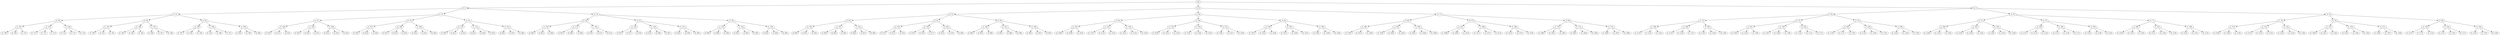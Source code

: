 digraph tree {
	graph [bb="0,0,24526,396"];
	node [label="\N"];
	root	[height=0.5,
		pos="11777,378",
		width=0.75];
	"(4, 3)"	[height=0.5,
		pos="4563,306",
		width=0.84854];
	root -> "(4, 3)"	[pos="e,4593.7,307.3 11750,376.74 11290,372.28 5162.2,312.81 4603.7,307.39"];
	"(4, 4)"	[height=0.5,
		pos="11777,306",
		width=0.84854];
	root -> "(4, 4)"	[pos="e,11777,324.1 11777,359.7 11777,351.98 11777,342.71 11777,334.11"];
	"(4, 5)"	[height=0.5,
		pos="19388,306",
		width=0.84854];
	root -> "(4, 5)"	[pos="e,19358,307.28 11804,376.75 12277,372.4 18771,312.67 19347,307.38"];
	"(3, 12)"	[height=0.5,
		pos="1719,234",
		width=0.95686];
	"(4, 3)" -> "(3, 12)"	[pos="e,1753.6,235.85 4532.5,304.25 4250.6,297.31 2101.9,244.43 1763.7,236.1"];
	"(3, 13)"	[height=0.5,
		pos="4335,234",
		width=0.95686];
	"(4, 3)" -> "(3, 13)"	[pos="e,4363.9,243.88 4536.4,296.83 4496.2,284.5 4419.9,261.07 4373.6,246.86"];
	"(3, 14)"	[height=0.5,
		pos="5859,234",
		width=0.95686];
	"(4, 3)" -> "(3, 14)"	[pos="e,5825,236.84 4593.4,303.36 4765.1,294.09 5611.5,248.37 5814.9,237.38"];
	"(2, 48)"	[height=0.5,
		pos="567,162",
		width=0.95686];
	"(3, 12)" -> "(2, 48)"	[pos="e,601.1,165.07 1684.8,230.92 1518.9,220.84 797.49,177.01 611.09,165.68"];
	"(2, 49)"	[height=0.5,
		pos="1431,162",
		width=0.95686];
	"(3, 12)" -> "(2, 49)"	[pos="e,1461.7,170.45 1688.4,225.58 1636.3,212.9 1530,187.07 1471.6,172.88"];
	"(2, 50)"	[height=0.5,
		pos="2007,162",
		width=0.95686];
	"(3, 12)" -> "(2, 50)"	[pos="e,1976.3,170.45 1749.5,225.58 1801.7,212.9 1908,187.07 1966.4,172.88"];
	"(1, 192)"	[height=0.5,
		pos="183,90",
		width=1.0832];
	"(2, 48)" -> "(1, 192)"	[pos="e,218.57,97.486 534.92,155.15 466.78,142.73 307.41,113.68 228.68,99.327"];
	"(1, 193)"	[height=0.5,
		pos="471,90",
		width=1.0832];
	"(2, 48)" -> "(1, 193)"	[pos="e,491.06,105.63 547.57,146.83 533.7,136.72 514.83,122.96 499.29,111.63"];
	"(1, 194)"	[height=0.5,
		pos="663,90",
		width=1.0832];
	"(2, 48)" -> "(1, 194)"	[pos="e,642.94,105.63 586.42,146.83 600.29,136.72 619.16,122.96 634.7,111.63"];
	"(0, 768)"	[height=0.5,
		pos="38.997,18",
		width=1.0832];
	"(1, 192)" -> "(0, 768)"	[pos="e,64.88,31.582 156.92,76.324 133.68,65.025 99.474,48.399 73.883,35.959"];
	"(0, 769)"	[height=0.5,
		pos="135,18",
		width=1.0832];
	"(1, 192)" -> "(0, 769)"	[pos="e,146.29,35.47 171.62,72.411 165.76,63.868 158.5,53.278 151.99,43.787"];
	"(0, 770)"	[height=0.5,
		pos="231,18",
		width=1.0832];
	"(1, 192)" -> "(0, 770)"	[pos="e,219.7,35.47 194.37,72.411 200.23,63.868 207.49,53.278 214,43.787"];
	"(0, 771)"	[height=0.5,
		pos="327,18",
		width=1.0832];
	"(1, 193)" -> "(0, 771)"	[pos="e,352.88,31.582 444.92,76.324 421.68,65.025 387.47,48.399 361.88,35.959"];
	"(0, 772)"	[height=0.5,
		pos="423,18",
		width=1.0832];
	"(1, 193)" -> "(0, 772)"	[pos="e,434.29,35.47 459.62,72.411 453.76,63.868 446.5,53.278 439.99,43.787"];
	"(0, 773)"	[height=0.5,
		pos="519,18",
		width=1.0832];
	"(1, 193)" -> "(0, 773)"	[pos="e,507.7,35.47 482.37,72.411 488.23,63.868 495.49,53.278 502,43.787"];
	"(0, 774)"	[height=0.5,
		pos="615,18",
		width=1.0832];
	"(1, 194)" -> "(0, 774)"	[pos="e,626.29,35.47 651.62,72.411 645.76,63.868 638.5,53.278 631.99,43.787"];
	"(0, 775)"	[height=0.5,
		pos="711,18",
		width=1.0832];
	"(1, 194)" -> "(0, 775)"	[pos="e,699.7,35.47 674.37,72.411 680.23,63.868 687.49,53.278 694,43.787"];
	"(0, 776)"	[height=0.5,
		pos="807,18",
		width=1.0832];
	"(1, 194)" -> "(0, 776)"	[pos="e,781.11,31.582 689.07,76.324 712.32,65.025 746.52,48.399 772.11,35.959"];
	"(1, 195)"	[height=0.5,
		pos="1047,90",
		width=1.0832];
	"(2, 49)" -> "(1, 195)"	[pos="e,1082.6,97.486 1398.9,155.15 1330.8,142.73 1171.4,113.68 1092.7,99.327"];
	"(1, 196)"	[height=0.5,
		pos="1359,90",
		width=1.0832];
	"(2, 49)" -> "(1, 196)"	[pos="e,1375.1,106.64 1415.4,145.81 1405.8,136.49 1393.3,124.38 1382.6,113.91"];
	"(1, 197)"	[height=0.5,
		pos="1503,90",
		width=1.0832];
	"(2, 49)" -> "(1, 197)"	[pos="e,1486.9,106.64 1446.6,145.81 1456.2,136.49 1468.7,124.38 1479.4,113.91"];
	"(0, 780)"	[height=0.5,
		pos="903,18",
		width=1.0832];
	"(1, 195)" -> "(0, 780)"	[pos="e,928.88,31.582 1020.9,76.324 997.68,65.025 963.47,48.399 937.88,35.959"];
	"(0, 781)"	[height=0.5,
		pos="999,18",
		width=1.0832];
	"(1, 195)" -> "(0, 781)"	[pos="e,1010.3,35.47 1035.6,72.411 1029.8,63.868 1022.5,53.278 1016,43.787"];
	"(0, 782)"	[height=0.5,
		pos="1095,18",
		width=1.0832];
	"(1, 195)" -> "(0, 782)"	[pos="e,1083.7,35.47 1058.4,72.411 1064.2,63.868 1071.5,53.278 1078,43.787"];
	"(0, 783)"	[height=0.5,
		pos="1191,18",
		width=1.0832];
	"(1, 196)" -> "(0, 783)"	[pos="e,1218.9,30.638 1330.9,77.284 1302.8,65.589 1259.5,47.547 1228.5,34.635"];
	"(0, 784)"	[height=0.5,
		pos="1287,18",
		width=1.0832];
	"(1, 196)" -> "(0, 784)"	[pos="e,1302.9,34.492 1343,73.465 1333.4,64.13 1321,52.087 1310.3,41.7"];
	"(0, 785)"	[height=0.5,
		pos="1383,18",
		width=1.0832];
	"(1, 196)" -> "(0, 785)"	[pos="e,1377.1,36.275 1364.8,72.055 1367.5,64.176 1370.8,54.617 1373.8,45.794"];
	"(0, 786)"	[height=0.5,
		pos="1479,18",
		width=1.0832];
	"(1, 197)" -> "(0, 786)"	[pos="e,1484.9,36.275 1497.2,72.055 1494.5,64.176 1491.2,54.617 1488.2,45.794"];
	"(0, 787)"	[height=0.5,
		pos="1575,18",
		width=1.0832];
	"(1, 197)" -> "(0, 787)"	[pos="e,1559.1,34.492 1519,73.465 1528.6,64.13 1541,52.087 1551.6,41.7"];
	"(0, 788)"	[height=0.5,
		pos="1671,18",
		width=1.0832];
	"(1, 197)" -> "(0, 788)"	[pos="e,1643.1,30.638 1531.1,77.284 1559.2,65.589 1602.5,47.547 1633.5,34.635"];
	"(1, 198)"	[height=0.5,
		pos="1935,90",
		width=1.0832];
	"(2, 50)" -> "(1, 198)"	[pos="e,1951.1,106.64 1991.4,145.81 1981.8,136.49 1969.3,124.38 1958.6,113.91"];
	"(1, 199)"	[height=0.5,
		pos="2079,90",
		width=1.0832];
	"(2, 50)" -> "(1, 199)"	[pos="e,2062.9,106.64 2022.6,145.81 2032.2,136.49 2044.7,124.38 2055.4,113.91"];
	"(1, 200)"	[height=0.5,
		pos="2391,90",
		width=1.0832];
	"(2, 50)" -> "(1, 200)"	[pos="e,2355.4,97.486 2039.1,155.15 2107.2,142.73 2266.6,113.68 2345.3,99.327"];
	"(0, 792)"	[height=0.5,
		pos="1767,18",
		width=1.0832];
	"(1, 198)" -> "(0, 792)"	[pos="e,1794.9,30.638 1906.9,77.284 1878.8,65.589 1835.5,47.547 1804.5,34.635"];
	"(0, 793)"	[height=0.5,
		pos="1863,18",
		width=1.0832];
	"(1, 198)" -> "(0, 793)"	[pos="e,1878.9,34.492 1919,73.465 1909.4,64.13 1897,52.087 1886.3,41.7"];
	"(0, 794)"	[height=0.5,
		pos="1959,18",
		width=1.0832];
	"(1, 198)" -> "(0, 794)"	[pos="e,1953.1,36.275 1940.8,72.055 1943.5,64.176 1946.8,54.617 1949.8,45.794"];
	"(0, 795)"	[height=0.5,
		pos="2055,18",
		width=1.0832];
	"(1, 199)" -> "(0, 795)"	[pos="e,2060.9,36.275 2073.2,72.055 2070.5,64.176 2067.2,54.617 2064.2,45.794"];
	"(0, 796)"	[height=0.5,
		pos="2151,18",
		width=1.0832];
	"(1, 199)" -> "(0, 796)"	[pos="e,2135.1,34.492 2095,73.465 2104.6,64.13 2117,52.087 2127.6,41.7"];
	"(0, 797)"	[height=0.5,
		pos="2247,18",
		width=1.0832];
	"(1, 199)" -> "(0, 797)"	[pos="e,2219.1,30.638 2107.1,77.284 2135.2,65.589 2178.5,47.547 2209.5,34.635"];
	"(0, 798)"	[height=0.5,
		pos="2343,18",
		width=1.0832];
	"(1, 200)" -> "(0, 798)"	[pos="e,2354.3,35.47 2379.6,72.411 2373.8,63.868 2366.5,53.278 2360,43.787"];
	"(0, 799)"	[height=0.5,
		pos="2439,18",
		width=1.0832];
	"(1, 200)" -> "(0, 799)"	[pos="e,2427.7,35.47 2402.4,72.411 2408.2,63.868 2415.5,53.278 2422,43.787"];
	"(0, 800)"	[height=0.5,
		pos="2535,18",
		width=1.0832];
	"(1, 200)" -> "(0, 800)"	[pos="e,2509.1,31.582 2417.1,76.324 2440.3,65.025 2474.5,48.399 2500.1,35.959"];
	"(2, 51)"	[height=0.5,
		pos="3111,162",
		width=0.95686];
	"(3, 13)" -> "(2, 51)"	[pos="e,3145.1,164.95 4301,231.05 4128.4,221.18 3350.1,176.67 3155.3,165.53"];
	"(2, 52)"	[height=0.5,
		pos="4023,162",
		width=0.95686];
	"(3, 13)" -> "(2, 52)"	[pos="e,4053.9,169.94 4303.9,226.03 4247.3,213.32 4127.2,186.38 4063.9,172.19"];
	"(2, 53)"	[height=0.5,
		pos="4599,162",
		width=0.95686];
	"(3, 13)" -> "(2, 53)"	[pos="e,4569,170.95 4365,225.04 4412.8,212.38 4506,187.66 4559.2,173.55"];
	"(1, 204)"	[height=0.5,
		pos="2775,90",
		width=1.0832];
	"(2, 51)" -> "(1, 204)"	[pos="e,2809.8,98.261 3079.7,154.48 3019.9,142.02 2889.2,114.79 2820,100.37"];
	"(1, 205)"	[height=0.5,
		pos="3063,90",
		width=1.0832];
	"(2, 51)" -> "(1, 205)"	[pos="e,3074.4,107.63 3099.9,144.76 3094,136.23 3086.7,125.58 3080.2,116.02"];
	"(1, 206)"	[height=0.5,
		pos="3255,90",
		width=1.0832];
	"(2, 51)" -> "(1, 206)"	[pos="e,3229,103.64 3135.4,149.13 3158.6,137.87 3193.6,120.84 3219.8,108.12"];
	"(0, 816)"	[height=0.5,
		pos="2631,18",
		width=1.0832];
	"(1, 204)" -> "(0, 816)"	[pos="e,2656.9,31.582 2748.9,76.324 2725.7,65.025 2691.5,48.399 2665.9,35.959"];
	"(0, 817)"	[height=0.5,
		pos="2727,18",
		width=1.0832];
	"(1, 204)" -> "(0, 817)"	[pos="e,2738.3,35.47 2763.6,72.411 2757.8,63.868 2750.5,53.278 2744,43.787"];
	"(0, 818)"	[height=0.5,
		pos="2823,18",
		width=1.0832];
	"(1, 204)" -> "(0, 818)"	[pos="e,2811.7,35.47 2786.4,72.411 2792.2,63.868 2799.5,53.278 2806,43.787"];
	"(0, 819)"	[height=0.5,
		pos="2919,18",
		width=1.0832];
	"(1, 205)" -> "(0, 819)"	[pos="e,2944.9,31.582 3036.9,76.324 3013.7,65.025 2979.5,48.399 2953.9,35.959"];
	"(0, 820)"	[height=0.5,
		pos="3015,18",
		width=1.0832];
	"(1, 205)" -> "(0, 820)"	[pos="e,3026.3,35.47 3051.6,72.411 3045.8,63.868 3038.5,53.278 3032,43.787"];
	"(0, 821)"	[height=0.5,
		pos="3111,18",
		width=1.0832];
	"(1, 205)" -> "(0, 821)"	[pos="e,3099.7,35.47 3074.4,72.411 3080.2,63.868 3087.5,53.278 3094,43.787"];
	"(0, 822)"	[height=0.5,
		pos="3207,18",
		width=1.0832];
	"(1, 206)" -> "(0, 822)"	[pos="e,3218.3,35.47 3243.6,72.411 3237.8,63.868 3230.5,53.278 3224,43.787"];
	"(0, 823)"	[height=0.5,
		pos="3303,18",
		width=1.0832];
	"(1, 206)" -> "(0, 823)"	[pos="e,3291.7,35.47 3266.4,72.411 3272.2,63.868 3279.5,53.278 3286,43.787"];
	"(0, 824)"	[height=0.5,
		pos="3399,18",
		width=1.0832];
	"(1, 206)" -> "(0, 824)"	[pos="e,3373.1,31.582 3281.1,76.324 3304.3,65.025 3338.5,48.399 3364.1,35.959"];
	"(1, 207)"	[height=0.5,
		pos="3639,90",
		width=1.0832];
	"(2, 52)" -> "(1, 207)"	[pos="e,3674.6,97.486 3990.9,155.15 3922.8,142.73 3763.4,113.68 3684.7,99.327"];
	"(1, 208)"	[height=0.5,
		pos="3927,90",
		width=1.0832];
	"(2, 52)" -> "(1, 208)"	[pos="e,3947.1,105.63 4003.6,146.83 3989.7,136.72 3970.8,122.96 3955.3,111.63"];
	"(1, 209)"	[height=0.5,
		pos="4119,90",
		width=1.0832];
	"(2, 52)" -> "(1, 209)"	[pos="e,4098.9,105.63 4042.4,146.83 4056.3,136.72 4075.2,122.96 4090.7,111.63"];
	"(0, 828)"	[height=0.5,
		pos="3495,18",
		width=1.0832];
	"(1, 207)" -> "(0, 828)"	[pos="e,3520.9,31.582 3612.9,76.324 3589.7,65.025 3555.5,48.399 3529.9,35.959"];
	"(0, 829)"	[height=0.5,
		pos="3591,18",
		width=1.0832];
	"(1, 207)" -> "(0, 829)"	[pos="e,3602.3,35.47 3627.6,72.411 3621.8,63.868 3614.5,53.278 3608,43.787"];
	"(0, 830)"	[height=0.5,
		pos="3687,18",
		width=1.0832];
	"(1, 207)" -> "(0, 830)"	[pos="e,3675.7,35.47 3650.4,72.411 3656.2,63.868 3663.5,53.278 3670,43.787"];
	"(0, 831)"	[height=0.5,
		pos="3783,18",
		width=1.0832];
	"(1, 208)" -> "(0, 831)"	[pos="e,3808.9,31.582 3900.9,76.324 3877.7,65.025 3843.5,48.399 3817.9,35.959"];
	"(0, 832)"	[height=0.5,
		pos="3879,18",
		width=1.0832];
	"(1, 208)" -> "(0, 832)"	[pos="e,3890.3,35.47 3915.6,72.411 3909.8,63.868 3902.5,53.278 3896,43.787"];
	"(0, 833)"	[height=0.5,
		pos="3975,18",
		width=1.0832];
	"(1, 208)" -> "(0, 833)"	[pos="e,3963.7,35.47 3938.4,72.411 3944.2,63.868 3951.5,53.278 3958,43.787"];
	"(0, 834)"	[height=0.5,
		pos="4071,18",
		width=1.0832];
	"(1, 209)" -> "(0, 834)"	[pos="e,4082.3,35.47 4107.6,72.411 4101.8,63.868 4094.5,53.278 4088,43.787"];
	"(0, 835)"	[height=0.5,
		pos="4167,18",
		width=1.0832];
	"(1, 209)" -> "(0, 835)"	[pos="e,4155.7,35.47 4130.4,72.411 4136.2,63.868 4143.5,53.278 4150,43.787"];
	"(0, 836)"	[height=0.5,
		pos="4263,18",
		width=1.0832];
	"(1, 209)" -> "(0, 836)"	[pos="e,4237.1,31.582 4145.1,76.324 4168.3,65.025 4202.5,48.399 4228.1,35.959"];
	"(1, 210)"	[height=0.5,
		pos="4527,90",
		width=1.0832];
	"(2, 53)" -> "(1, 210)"	[pos="e,4543.1,106.64 4583.4,145.81 4573.8,136.49 4561.3,124.38 4550.6,113.91"];
	"(1, 211)"	[height=0.5,
		pos="4671,90",
		width=1.0832];
	"(2, 53)" -> "(1, 211)"	[pos="e,4654.9,106.64 4614.6,145.81 4624.2,136.49 4636.7,124.38 4647.4,113.91"];
	"(1, 212)"	[height=0.5,
		pos="4983,90",
		width=1.0832];
	"(2, 53)" -> "(1, 212)"	[pos="e,4947.4,97.486 4631.1,155.15 4699.2,142.73 4858.6,113.68 4937.3,99.327"];
	"(0, 840)"	[height=0.5,
		pos="4359,18",
		width=1.0832];
	"(1, 210)" -> "(0, 840)"	[pos="e,4386.9,30.638 4498.9,77.284 4470.8,65.589 4427.5,47.547 4396.5,34.635"];
	"(0, 841)"	[height=0.5,
		pos="4455,18",
		width=1.0832];
	"(1, 210)" -> "(0, 841)"	[pos="e,4470.9,34.492 4511,73.465 4501.4,64.13 4489,52.087 4478.3,41.7"];
	"(0, 842)"	[height=0.5,
		pos="4551,18",
		width=1.0832];
	"(1, 210)" -> "(0, 842)"	[pos="e,4545.1,36.275 4532.8,72.055 4535.5,64.176 4538.8,54.617 4541.8,45.794"];
	"(0, 843)"	[height=0.5,
		pos="4647,18",
		width=1.0832];
	"(1, 211)" -> "(0, 843)"	[pos="e,4652.9,36.275 4665.2,72.055 4662.5,64.176 4659.2,54.617 4656.2,45.794"];
	"(0, 844)"	[height=0.5,
		pos="4743,18",
		width=1.0832];
	"(1, 211)" -> "(0, 844)"	[pos="e,4727.1,34.492 4687,73.465 4696.6,64.13 4709,52.087 4719.6,41.7"];
	"(0, 845)"	[height=0.5,
		pos="4839,18",
		width=1.0832];
	"(1, 211)" -> "(0, 845)"	[pos="e,4811.1,30.638 4699.1,77.284 4727.2,65.589 4770.5,47.547 4801.5,34.635"];
	"(0, 846)"	[height=0.5,
		pos="4935,18",
		width=1.0832];
	"(1, 212)" -> "(0, 846)"	[pos="e,4946.3,35.47 4971.6,72.411 4965.8,63.868 4958.5,53.278 4952,43.787"];
	"(0, 847)"	[height=0.5,
		pos="5031,18",
		width=1.0832];
	"(1, 212)" -> "(0, 847)"	[pos="e,5019.7,35.47 4994.4,72.411 5000.2,63.868 5007.5,53.278 5014,43.787"];
	"(0, 848)"	[height=0.5,
		pos="5127,18",
		width=1.0832];
	"(1, 212)" -> "(0, 848)"	[pos="e,5101.1,31.582 5009.1,76.324 5032.3,65.025 5066.5,48.399 5092.1,35.959"];
	"(2, 54)"	[height=0.5,
		pos="5751,162",
		width=0.95686];
	"(3, 14)" -> "(2, 54)"	[pos="e,5771.8,176.46 5838.2,219.5 5821.7,208.85 5798.6,193.86 5780.3,182"];
	"(2, 55)"	[height=0.5,
		pos="6279,162",
		width=0.95686];
	"(3, 14)" -> "(2, 55)"	[pos="e,6246.6,168.39 5891.3,227.62 5966.3,215.12 6152.6,184.07 6236.7,170.06"];
	"(2, 56)"	[height=0.5,
		pos="7191,162",
		width=0.95686];
	"(3, 14)" -> "(2, 56)"	[pos="e,7157,164.79 5893.3,231.2 6076.6,221.57 6940.8,176.15 7146.8,165.32"];
	"(1, 216)"	[height=0.5,
		pos="5367,90",
		width=1.0832];
	"(2, 54)" -> "(1, 216)"	[pos="e,5402.6,97.486 5718.9,155.15 5650.8,142.73 5491.4,113.68 5412.7,99.327"];
	"(1, 217)"	[height=0.5,
		pos="5655,90",
		width=1.0832];
	"(2, 54)" -> "(1, 217)"	[pos="e,5675.1,105.63 5731.6,146.83 5717.7,136.72 5698.8,122.96 5683.3,111.63"];
	"(1, 218)"	[height=0.5,
		pos="5847,90",
		width=1.0832];
	"(2, 54)" -> "(1, 218)"	[pos="e,5826.9,105.63 5770.4,146.83 5784.3,136.72 5803.2,122.96 5818.7,111.63"];
	"(0, 864)"	[height=0.5,
		pos="5223,18",
		width=1.0832];
	"(1, 216)" -> "(0, 864)"	[pos="e,5248.9,31.582 5340.9,76.324 5317.7,65.025 5283.5,48.399 5257.9,35.959"];
	"(0, 865)"	[height=0.5,
		pos="5319,18",
		width=1.0832];
	"(1, 216)" -> "(0, 865)"	[pos="e,5330.3,35.47 5355.6,72.411 5349.8,63.868 5342.5,53.278 5336,43.787"];
	"(0, 866)"	[height=0.5,
		pos="5415,18",
		width=1.0832];
	"(1, 216)" -> "(0, 866)"	[pos="e,5403.7,35.47 5378.4,72.411 5384.2,63.868 5391.5,53.278 5398,43.787"];
	"(0, 867)"	[height=0.5,
		pos="5511,18",
		width=1.0832];
	"(1, 217)" -> "(0, 867)"	[pos="e,5536.9,31.582 5628.9,76.324 5605.7,65.025 5571.5,48.399 5545.9,35.959"];
	"(0, 868)"	[height=0.5,
		pos="5607,18",
		width=1.0832];
	"(1, 217)" -> "(0, 868)"	[pos="e,5618.3,35.47 5643.6,72.411 5637.8,63.868 5630.5,53.278 5624,43.787"];
	"(0, 869)"	[height=0.5,
		pos="5703,18",
		width=1.0832];
	"(1, 217)" -> "(0, 869)"	[pos="e,5691.7,35.47 5666.4,72.411 5672.2,63.868 5679.5,53.278 5686,43.787"];
	"(0, 870)"	[height=0.5,
		pos="5799,18",
		width=1.0832];
	"(1, 218)" -> "(0, 870)"	[pos="e,5810.3,35.47 5835.6,72.411 5829.8,63.868 5822.5,53.278 5816,43.787"];
	"(0, 871)"	[height=0.5,
		pos="5895,18",
		width=1.0832];
	"(1, 218)" -> "(0, 871)"	[pos="e,5883.7,35.47 5858.4,72.411 5864.2,63.868 5871.5,53.278 5878,43.787"];
	"(0, 872)"	[height=0.5,
		pos="5991,18",
		width=1.0832];
	"(1, 218)" -> "(0, 872)"	[pos="e,5965.1,31.582 5873.1,76.324 5896.3,65.025 5930.5,48.399 5956.1,35.959"];
	"(1, 219)"	[height=0.5,
		pos="6231,90",
		width=1.0832];
	"(2, 55)" -> "(1, 219)"	[pos="e,6242.4,107.63 6267.9,144.76 6262,136.23 6254.7,125.58 6248.2,116.02"];
	"(1, 220)"	[height=0.5,
		pos="6423,90",
		width=1.0832];
	"(2, 55)" -> "(1, 220)"	[pos="e,6397,103.64 6303.4,149.13 6326.6,137.87 6361.6,120.84 6387.8,108.12"];
	"(1, 221)"	[height=0.5,
		pos="6711,90",
		width=1.0832];
	"(2, 55)" -> "(1, 221)"	[pos="e,6674.8,96.861 6311.5,155.74 6387.4,143.43 6577,112.72 6664.9,98.473"];
	"(0, 876)"	[height=0.5,
		pos="6087,18",
		width=1.0832];
	"(1, 219)" -> "(0, 876)"	[pos="e,6112.9,31.582 6204.9,76.324 6181.7,65.025 6147.5,48.399 6121.9,35.959"];
	"(0, 877)"	[height=0.5,
		pos="6183,18",
		width=1.0832];
	"(1, 219)" -> "(0, 877)"	[pos="e,6194.3,35.47 6219.6,72.411 6213.8,63.868 6206.5,53.278 6200,43.787"];
	"(0, 878)"	[height=0.5,
		pos="6279,18",
		width=1.0832];
	"(1, 219)" -> "(0, 878)"	[pos="e,6267.7,35.47 6242.4,72.411 6248.2,63.868 6255.5,53.278 6262,43.787"];
	"(0, 879)"	[height=0.5,
		pos="6375,18",
		width=1.0832];
	"(1, 220)" -> "(0, 879)"	[pos="e,6386.3,35.47 6411.6,72.411 6405.8,63.868 6398.5,53.278 6392,43.787"];
	"(0, 880)"	[height=0.5,
		pos="6471,18",
		width=1.0832];
	"(1, 220)" -> "(0, 880)"	[pos="e,6459.7,35.47 6434.4,72.411 6440.2,63.868 6447.5,53.278 6454,43.787"];
	"(0, 881)"	[height=0.5,
		pos="6567,18",
		width=1.0832];
	"(1, 220)" -> "(0, 881)"	[pos="e,6541.1,31.582 6449.1,76.324 6472.3,65.025 6506.5,48.399 6532.1,35.959"];
	"(0, 882)"	[height=0.5,
		pos="6663,18",
		width=1.0832];
	"(1, 221)" -> "(0, 882)"	[pos="e,6674.3,35.47 6699.6,72.411 6693.8,63.868 6686.5,53.278 6680,43.787"];
	"(0, 883)"	[height=0.5,
		pos="6759,18",
		width=1.0832];
	"(1, 221)" -> "(0, 883)"	[pos="e,6747.7,35.47 6722.4,72.411 6728.2,63.868 6735.5,53.278 6742,43.787"];
	"(0, 884)"	[height=0.5,
		pos="6855,18",
		width=1.0832];
	"(1, 221)" -> "(0, 884)"	[pos="e,6829.1,31.582 6737.1,76.324 6760.3,65.025 6794.5,48.399 6820.1,35.959"];
	"(1, 222)"	[height=0.5,
		pos="7095,90",
		width=1.0832];
	"(2, 56)" -> "(1, 222)"	[pos="e,7115.1,105.63 7171.6,146.83 7157.7,136.72 7138.8,122.96 7123.3,111.63"];
	"(1, 223)"	[height=0.5,
		pos="7287,90",
		width=1.0832];
	"(2, 56)" -> "(1, 223)"	[pos="e,7266.9,105.63 7210.4,146.83 7224.3,136.72 7243.2,122.96 7258.7,111.63"];
	"(1, 224)"	[height=0.5,
		pos="7575,90",
		width=1.0832];
	"(2, 56)" -> "(1, 224)"	[pos="e,7539.4,97.486 7223.1,155.15 7291.2,142.73 7450.6,113.68 7529.3,99.327"];
	"(0, 888)"	[height=0.5,
		pos="6951,18",
		width=1.0832];
	"(1, 222)" -> "(0, 888)"	[pos="e,6976.9,31.582 7068.9,76.324 7045.7,65.025 7011.5,48.399 6985.9,35.959"];
	"(0, 889)"	[height=0.5,
		pos="7047,18",
		width=1.0832];
	"(1, 222)" -> "(0, 889)"	[pos="e,7058.3,35.47 7083.6,72.411 7077.8,63.868 7070.5,53.278 7064,43.787"];
	"(0, 890)"	[height=0.5,
		pos="7143,18",
		width=1.0832];
	"(1, 222)" -> "(0, 890)"	[pos="e,7131.7,35.47 7106.4,72.411 7112.2,63.868 7119.5,53.278 7126,43.787"];
	"(0, 891)"	[height=0.5,
		pos="7239,18",
		width=1.0832];
	"(1, 223)" -> "(0, 891)"	[pos="e,7250.3,35.47 7275.6,72.411 7269.8,63.868 7262.5,53.278 7256,43.787"];
	"(0, 892)"	[height=0.5,
		pos="7335,18",
		width=1.0832];
	"(1, 223)" -> "(0, 892)"	[pos="e,7323.7,35.47 7298.4,72.411 7304.2,63.868 7311.5,53.278 7318,43.787"];
	"(0, 893)"	[height=0.5,
		pos="7431,18",
		width=1.0832];
	"(1, 223)" -> "(0, 893)"	[pos="e,7405.1,31.582 7313.1,76.324 7336.3,65.025 7370.5,48.399 7396.1,35.959"];
	"(0, 894)"	[height=0.5,
		pos="7527,18",
		width=1.0832];
	"(1, 224)" -> "(0, 894)"	[pos="e,7538.3,35.47 7563.6,72.411 7557.8,63.868 7550.5,53.278 7544,43.787"];
	"(0, 895)"	[height=0.5,
		pos="7623,18",
		width=1.0832];
	"(1, 224)" -> "(0, 895)"	[pos="e,7611.7,35.47 7586.4,72.411 7592.2,63.868 7599.5,53.278 7606,43.787"];
	"(0, 896)"	[height=0.5,
		pos="7719,18",
		width=1.0832];
	"(1, 224)" -> "(0, 896)"	[pos="e,7693.1,31.582 7601.1,76.324 7624.3,65.025 7658.5,48.399 7684.1,35.959"];
	"(3, 15)"	[height=0.5,
		pos="9351,234",
		width=0.95686];
	"(4, 4)" -> "(3, 15)"	[pos="e,9385.6,236 11746,304.11 11490,296.71 9703.1,245.16 9395.9,236.3"];
	"(3, 16)"	[height=0.5,
		pos="11777,234",
		width=0.95686];
	"(4, 4)" -> "(3, 16)"	[pos="e,11777,252.1 11777,287.7 11777,279.98 11777,270.71 11777,262.11"];
	"(3, 17)"	[height=0.5,
		pos="14139,234",
		width=0.95686];
	"(4, 4)" -> "(3, 17)"	[pos="e,14105,236.02 11808,304.09 12060,296.6 13793,245.25 14094,236.32"];
	"(2, 60)"	[height=0.5,
		pos="8343,162",
		width=0.95686];
	"(3, 15)" -> "(2, 60)"	[pos="e,8376.8,165.35 9316.9,230.63 9165.7,220.13 8556.3,177.82 8386.9,166.05"];
	"(2, 61)"	[height=0.5,
		pos="9207,162",
		width=0.95686];
	"(3, 15)" -> "(2, 61)"	[pos="e,9231.5,174.93 9326.6,221.13 9303,209.66 9267.1,192.21 9240.8,179.41"];
	"(2, 62)"	[height=0.5,
		pos="9831,162",
		width=0.95686];
	"(3, 15)" -> "(2, 62)"	[pos="e,9798.1,167.8 9384,228.19 9468.6,215.85 9693.4,183.07 9788,169.27"];
	"(1, 240)"	[height=0.5,
		pos="7959,90",
		width=1.0832];
	"(2, 60)" -> "(1, 240)"	[pos="e,7994.6,97.486 8310.9,155.15 8242.8,142.73 8083.4,113.68 8004.7,99.327"];
	"(1, 241)"	[height=0.5,
		pos="8247,90",
		width=1.0832];
	"(2, 60)" -> "(1, 241)"	[pos="e,8267.1,105.63 8323.6,146.83 8309.7,136.72 8290.8,122.96 8275.3,111.63"];
	"(1, 242)"	[height=0.5,
		pos="8439,90",
		width=1.0832];
	"(2, 60)" -> "(1, 242)"	[pos="e,8418.9,105.63 8362.4,146.83 8376.3,136.72 8395.2,122.96 8410.7,111.63"];
	"(0, 960)"	[height=0.5,
		pos="7815,18",
		width=1.0832];
	"(1, 240)" -> "(0, 960)"	[pos="e,7840.9,31.582 7932.9,76.324 7909.7,65.025 7875.5,48.399 7849.9,35.959"];
	"(0, 961)"	[height=0.5,
		pos="7911,18",
		width=1.0832];
	"(1, 240)" -> "(0, 961)"	[pos="e,7922.3,35.47 7947.6,72.411 7941.8,63.868 7934.5,53.278 7928,43.787"];
	"(0, 962)"	[height=0.5,
		pos="8007,18",
		width=1.0832];
	"(1, 240)" -> "(0, 962)"	[pos="e,7995.7,35.47 7970.4,72.411 7976.2,63.868 7983.5,53.278 7990,43.787"];
	"(0, 963)"	[height=0.5,
		pos="8103,18",
		width=1.0832];
	"(1, 241)" -> "(0, 963)"	[pos="e,8128.9,31.582 8220.9,76.324 8197.7,65.025 8163.5,48.399 8137.9,35.959"];
	"(0, 964)"	[height=0.5,
		pos="8199,18",
		width=1.0832];
	"(1, 241)" -> "(0, 964)"	[pos="e,8210.3,35.47 8235.6,72.411 8229.8,63.868 8222.5,53.278 8216,43.787"];
	"(0, 965)"	[height=0.5,
		pos="8295,18",
		width=1.0832];
	"(1, 241)" -> "(0, 965)"	[pos="e,8283.7,35.47 8258.4,72.411 8264.2,63.868 8271.5,53.278 8278,43.787"];
	"(0, 966)"	[height=0.5,
		pos="8391,18",
		width=1.0832];
	"(1, 242)" -> "(0, 966)"	[pos="e,8402.3,35.47 8427.6,72.411 8421.8,63.868 8414.5,53.278 8408,43.787"];
	"(0, 967)"	[height=0.5,
		pos="8487,18",
		width=1.0832];
	"(1, 242)" -> "(0, 967)"	[pos="e,8475.7,35.47 8450.4,72.411 8456.2,63.868 8463.5,53.278 8470,43.787"];
	"(0, 968)"	[height=0.5,
		pos="8583,18",
		width=1.0832];
	"(1, 242)" -> "(0, 968)"	[pos="e,8557.1,31.582 8465.1,76.324 8488.3,65.025 8522.5,48.399 8548.1,35.959"];
	"(1, 243)"	[height=0.5,
		pos="8823,90",
		width=1.0832];
	"(2, 61)" -> "(1, 243)"	[pos="e,8858.6,97.486 9174.9,155.15 9106.8,142.73 8947.4,113.68 8868.7,99.327"];
	"(1, 244)"	[height=0.5,
		pos="9111,90",
		width=1.0832];
	"(2, 61)" -> "(1, 244)"	[pos="e,9131.1,105.63 9187.6,146.83 9173.7,136.72 9154.8,122.96 9139.3,111.63"];
	"(1, 245)"	[height=0.5,
		pos="9303,90",
		width=1.0832];
	"(2, 61)" -> "(1, 245)"	[pos="e,9282.9,105.63 9226.4,146.83 9240.3,136.72 9259.2,122.96 9274.7,111.63"];
	"(0, 972)"	[height=0.5,
		pos="8679,18",
		width=1.0832];
	"(1, 243)" -> "(0, 972)"	[pos="e,8704.9,31.582 8796.9,76.324 8773.7,65.025 8739.5,48.399 8713.9,35.959"];
	"(0, 973)"	[height=0.5,
		pos="8775,18",
		width=1.0832];
	"(1, 243)" -> "(0, 973)"	[pos="e,8786.3,35.47 8811.6,72.411 8805.8,63.868 8798.5,53.278 8792,43.787"];
	"(0, 974)"	[height=0.5,
		pos="8871,18",
		width=1.0832];
	"(1, 243)" -> "(0, 974)"	[pos="e,8859.7,35.47 8834.4,72.411 8840.2,63.868 8847.5,53.278 8854,43.787"];
	"(0, 975)"	[height=0.5,
		pos="8967,18",
		width=1.0832];
	"(1, 244)" -> "(0, 975)"	[pos="e,8992.9,31.582 9084.9,76.324 9061.7,65.025 9027.5,48.399 9001.9,35.959"];
	"(0, 976)"	[height=0.5,
		pos="9063,18",
		width=1.0832];
	"(1, 244)" -> "(0, 976)"	[pos="e,9074.3,35.47 9099.6,72.411 9093.8,63.868 9086.5,53.278 9080,43.787"];
	"(0, 977)"	[height=0.5,
		pos="9159,18",
		width=1.0832];
	"(1, 244)" -> "(0, 977)"	[pos="e,9147.7,35.47 9122.4,72.411 9128.2,63.868 9135.5,53.278 9142,43.787"];
	"(0, 978)"	[height=0.5,
		pos="9255,18",
		width=1.0832];
	"(1, 245)" -> "(0, 978)"	[pos="e,9266.3,35.47 9291.6,72.411 9285.8,63.868 9278.5,53.278 9272,43.787"];
	"(0, 979)"	[height=0.5,
		pos="9351,18",
		width=1.0832];
	"(1, 245)" -> "(0, 979)"	[pos="e,9339.7,35.47 9314.4,72.411 9320.2,63.868 9327.5,53.278 9334,43.787"];
	"(0, 980)"	[height=0.5,
		pos="9447,18",
		width=1.0832];
	"(1, 245)" -> "(0, 980)"	[pos="e,9421.1,31.582 9329.1,76.324 9352.3,65.025 9386.5,48.399 9412.1,35.959"];
	"(1, 246)"	[height=0.5,
		pos="9687,90",
		width=1.0832];
	"(2, 62)" -> "(1, 246)"	[pos="e,9713,103.64 9806.6,149.13 9783.4,137.87 9748.4,120.84 9722.2,108.12"];
	"(1, 247)"	[height=0.5,
		pos="9879,90",
		width=1.0832];
	"(2, 62)" -> "(1, 247)"	[pos="e,9867.6,107.63 9842.1,144.76 9848,136.23 9855.3,125.58 9861.8,116.02"];
	"(1, 248)"	[height=0.5,
		pos="10167,90",
		width=1.0832];
	"(2, 62)" -> "(1, 248)"	[pos="e,10132,98.261 9862.3,154.48 9922.1,142.02 10053,114.79 10122,100.37"];
	"(0, 984)"	[height=0.5,
		pos="9543,18",
		width=1.0832];
	"(1, 246)" -> "(0, 984)"	[pos="e,9568.9,31.582 9660.9,76.324 9637.7,65.025 9603.5,48.399 9577.9,35.959"];
	"(0, 985)"	[height=0.5,
		pos="9639,18",
		width=1.0832];
	"(1, 246)" -> "(0, 985)"	[pos="e,9650.3,35.47 9675.6,72.411 9669.8,63.868 9662.5,53.278 9656,43.787"];
	"(0, 986)"	[height=0.5,
		pos="9735,18",
		width=1.0832];
	"(1, 246)" -> "(0, 986)"	[pos="e,9723.7,35.47 9698.4,72.411 9704.2,63.868 9711.5,53.278 9718,43.787"];
	"(0, 987)"	[height=0.5,
		pos="9831,18",
		width=1.0832];
	"(1, 247)" -> "(0, 987)"	[pos="e,9842.3,35.47 9867.6,72.411 9861.8,63.868 9854.5,53.278 9848,43.787"];
	"(0, 988)"	[height=0.5,
		pos="9927,18",
		width=1.0832];
	"(1, 247)" -> "(0, 988)"	[pos="e,9915.7,35.47 9890.4,72.411 9896.2,63.868 9903.5,53.278 9910,43.787"];
	"(0, 989)"	[height=0.5,
		pos="10023,18",
		width=1.0832];
	"(1, 247)" -> "(0, 989)"	[pos="e,9997.1,31.582 9905.1,76.324 9928.3,65.025 9962.5,48.399 9988.1,35.959"];
	"(0, 990)"	[height=0.5,
		pos="10119,18",
		width=1.0832];
	"(1, 248)" -> "(0, 990)"	[pos="e,10130,35.47 10156,72.411 10150,63.868 10143,53.278 10136,43.787"];
	"(0, 991)"	[height=0.5,
		pos="10215,18",
		width=1.0832];
	"(1, 248)" -> "(0, 991)"	[pos="e,10204,35.47 10178,72.411 10184,63.868 10191,53.278 10198,43.787"];
	"(0, 992)"	[height=0.5,
		pos="10311,18",
		width=1.0832];
	"(1, 248)" -> "(0, 992)"	[pos="e,10285,31.582 10193,76.324 10216,65.025 10251,48.399 10276,35.959"];
	"(2, 63)"	[height=0.5,
		pos="10990,162",
		width=0.95686];
	"(3, 16)" -> "(2, 63)"	[pos="e,11024,166 11743,229.99 11617,218.78 11175,179.45 11034,166.89"];
	"(2, 64)"	[height=0.5,
		pos="11777,162",
		width=0.95686];
	"(3, 16)" -> "(2, 64)"	[pos="e,11777,180.1 11777,215.7 11777,207.98 11777,198.71 11777,190.11"];
	"(2, 65)"	[height=0.5,
		pos="12616,162",
		width=0.95686];
	"(3, 16)" -> "(2, 65)"	[pos="e,12582,165.83 11811,230.19 11942,219.2 12423,179.07 12572,166.67"];
	"(1, 252)"	[height=0.5,
		pos="10570,90",
		width=1.0832];
	"(2, 63)" -> "(1, 252)"	[pos="e,10606,97.035 10958,155.62 10884,143.3 10702,112.99 10616,98.697"];
	"(1, 253)"	[height=0.5,
		pos="10885,90",
		width=1.0832];
	"(2, 63)" -> "(1, 253)"	[pos="e,10907,105.35 10970,147.34 10954,137.04 10933,122.75 10915,111.14"];
	"(1, 254)"	[height=0.5,
		pos="11095,90",
		width=1.0832];
	"(2, 63)" -> "(1, 254)"	[pos="e,11073,105.35 11010,147.34 11026,137.04 11047,122.75 11065,111.14"];
	"(0, 1008)"	[height=0.5,
		pos="10412,18",
		width=1.2096];
	"(1, 252)" -> "(0, 1008)"	[pos="e,10441,31.703 10543,76.967 10517,65.623 10479,48.516 10450,35.824"];
	"(0, 1009)"	[height=0.5,
		pos="10517,18",
		width=1.2096];
	"(1, 252)" -> "(0, 1009)"	[pos="e,10530,35.633 10558,72.765 10551,64.143 10543,53.365 10536,43.727"];
	"(0, 1010)"	[height=0.5,
		pos="10622,18",
		width=1.2096];
	"(1, 252)" -> "(0, 1010)"	[pos="e,10610,35.633 10582,72.765 10588,64.143 10596,53.365 10604,43.727"];
	"(0, 1011)"	[height=0.5,
		pos="10727,18",
		width=1.2096];
	"(1, 253)" -> "(0, 1011)"	[pos="e,10756,31.703 10858,76.967 10832,65.623 10794,48.516 10765,35.824"];
	"(0, 1012)"	[height=0.5,
		pos="10832,18",
		width=1.2096];
	"(1, 253)" -> "(0, 1012)"	[pos="e,10845,35.633 10873,72.765 10866,64.143 10858,53.365 10851,43.727"];
	"(0, 1013)"	[height=0.5,
		pos="10937,18",
		width=1.2096];
	"(1, 253)" -> "(0, 1013)"	[pos="e,10925,35.633 10897,72.765 10903,64.143 10911,53.365 10919,43.727"];
	"(0, 1014)"	[height=0.5,
		pos="11042,18",
		width=1.2096];
	"(1, 254)" -> "(0, 1014)"	[pos="e,11055,35.633 11083,72.765 11076,64.143 11068,53.365 11061,43.727"];
	"(0, 1015)"	[height=0.5,
		pos="11147,18",
		width=1.2096];
	"(1, 254)" -> "(0, 1015)"	[pos="e,11135,35.633 11107,72.765 11113,64.143 11121,53.365 11129,43.727"];
	"(0, 1016)"	[height=0.5,
		pos="11252,18",
		width=1.2096];
	"(1, 254)" -> "(0, 1016)"	[pos="e,11224,31.703 11122,76.967 11147,65.623 11186,48.516 11214,35.824"];
	"(1, 255)"	[height=0.5,
		pos="11514,90",
		width=1.0832];
	"(2, 64)" -> "(1, 255)"	[pos="e,11547,99.832 11747,153.04 11701,140.65 11611,116.71 11557,102.46"];
	"(1, 256)"	[height=0.5,
		pos="11777,90",
		width=1.0832];
	"(2, 64)" -> "(1, 256)"	[pos="e,11777,108.1 11777,143.7 11777,135.98 11777,126.71 11777,118.11"];
	"(1, 257)"	[height=0.5,
		pos="12039,90",
		width=1.0832];
	"(2, 64)" -> "(1, 257)"	[pos="e,12006,99.812 11807,152.97 11854,140.55 11943,116.65 11996,102.43"];
	"(0, 1020)"	[height=0.5,
		pos="11357,18",
		width=1.2096];
	"(1, 255)" -> "(0, 1020)"	[pos="e,11385,31.703 11487,76.967 11462,65.623 11423,48.516 11395,35.824"];
	"(0, 1021)"	[height=0.5,
		pos="11462,18",
		width=1.2096];
	"(1, 255)" -> "(0, 1021)"	[pos="e,11474,35.633 11502,72.765 11496,64.143 11488,53.365 11480,43.727"];
	"(0, 1022)"	[height=0.5,
		pos="11567,18",
		width=1.2096];
	"(1, 255)" -> "(0, 1022)"	[pos="e,11554,35.633 11526,72.765 11533,64.143 11541,53.365 11548,43.727"];
	"(0, 1023)"	[height=0.5,
		pos="11672,18",
		width=1.2096];
	"(1, 256)" -> "(0, 1023)"	[pos="e,11694,33.626 11756,74.834 11740,64.629 11720,50.707 11702,39.318"];
	"(0, 1024)"	[height=0.5,
		pos="11777,18",
		width=1.2096];
	"(1, 256)" -> "(0, 1024)"	[pos="e,11777,36.104 11777,71.697 11777,63.983 11777,54.712 11777,46.112"];
	"(0, 1025)"	[height=0.5,
		pos="11882,18",
		width=1.2096];
	"(1, 256)" -> "(0, 1025)"	[pos="e,11860,33.626 11798,74.834 11814,64.629 11834,50.707 11852,39.318"];
	"(0, 1026)"	[height=0.5,
		pos="11987,18",
		width=1.2096];
	"(1, 257)" -> "(0, 1026)"	[pos="e,11999,35.633 12027,72.765 12021,64.143 12013,53.365 12005,43.727"];
	"(0, 1027)"	[height=0.5,
		pos="12092,18",
		width=1.2096];
	"(1, 257)" -> "(0, 1027)"	[pos="e,12079,35.633 12051,72.765 12058,64.143 12066,53.365 12073,43.727"];
	"(0, 1028)"	[height=0.5,
		pos="12197,18",
		width=1.2096];
	"(1, 257)" -> "(0, 1028)"	[pos="e,12168,31.703 12066,76.967 12092,65.623 12130,48.516 12159,35.824"];
	"(1, 258)"	[height=0.5,
		pos="12459,90",
		width=1.0832];
	"(2, 65)" -> "(1, 258)"	[pos="e,12486,103.1 12590,149.6 12565,138.11 12525,120.28 12496,107.3"];
	"(1, 259)"	[height=0.5,
		pos="12670,90",
		width=1.0832];
	"(2, 65)" -> "(1, 259)"	[pos="e,12657,107.31 12628,145.12 12635,136.29 12644,125.13 12651,115.24"];
	"(1, 260)"	[height=0.5,
		pos="12985,90",
		width=1.0832];
	"(2, 65)" -> "(1, 260)"	[pos="e,12950,97.701 12648,154.97 12713,142.54 12864,114.02 12939,99.633"];
	"(0, 1032)"	[height=0.5,
		pos="12302,18",
		width=1.2096];
	"(1, 258)" -> "(0, 1032)"	[pos="e,12330,31.703 12432,76.967 12407,65.623 12368,48.516 12340,35.824"];
	"(0, 1033)"	[height=0.5,
		pos="12407,18",
		width=1.2096];
	"(1, 258)" -> "(0, 1033)"	[pos="e,12419,35.633 12447,72.765 12441,64.143 12433,53.365 12425,43.727"];
	"(0, 1034)"	[height=0.5,
		pos="12512,18",
		width=1.2096];
	"(1, 258)" -> "(0, 1034)"	[pos="e,12499,35.633 12471,72.765 12478,64.143 12486,53.365 12493,43.727"];
	"(0, 1035)"	[height=0.5,
		pos="12617,18",
		width=1.2096];
	"(1, 259)" -> "(0, 1035)"	[pos="e,12630,35.633 12658,72.765 12651,64.143 12643,53.365 12636,43.727"];
	"(0, 1036)"	[height=0.5,
		pos="12722,18",
		width=1.2096];
	"(1, 259)" -> "(0, 1036)"	[pos="e,12710,35.633 12682,72.765 12688,64.143 12696,53.365 12704,43.727"];
	"(0, 1037)"	[height=0.5,
		pos="12827,18",
		width=1.2096];
	"(1, 259)" -> "(0, 1037)"	[pos="e,12799,31.703 12697,76.967 12722,65.623 12761,48.516 12789,35.824"];
	"(0, 1038)"	[height=0.5,
		pos="12932,18",
		width=1.2096];
	"(1, 260)" -> "(0, 1038)"	[pos="e,12945,35.633 12973,72.765 12966,64.143 12958,53.365 12951,43.727"];
	"(0, 1039)"	[height=0.5,
		pos="13037,18",
		width=1.2096];
	"(1, 260)" -> "(0, 1039)"	[pos="e,13025,35.633 12997,72.765 13003,64.143 13011,53.365 13019,43.727"];
	"(0, 1040)"	[height=0.5,
		pos="13142,18",
		width=1.2096];
	"(1, 260)" -> "(0, 1040)"	[pos="e,13114,31.703 13012,76.967 13037,65.623 13076,48.516 13104,35.824"];
	"(2, 66)"	[height=0.5,
		pos="13824,162",
		width=0.95686];
	"(3, 17)" -> "(2, 66)"	[pos="e,13855,169.96 14108,226.1 14051,213.42 13929,186.43 13865,172.21"];
	"(2, 67)"	[height=0.5,
		pos="14454,162",
		width=0.95686];
	"(3, 17)" -> "(2, 67)"	[pos="e,14423,169.96 14170,226.1 14227,213.42 14349,186.43 14413,172.21"];
	"(2, 68)"	[height=0.5,
		pos="15399,162",
		width=0.95686];
	"(3, 17)" -> "(2, 68)"	[pos="e,15365,164.89 14173,231.11 14349,221.33 15156,176.47 15355,165.45"];
	"(1, 264)"	[height=0.5,
		pos="13405,90",
		width=1.0832];
	"(2, 66)" -> "(1, 264)"	[pos="e,13441,97.022 13791,155.57 13717,143.2 13536,112.95 13451,98.68"];
	"(1, 265)"	[height=0.5,
		pos="13719,90",
		width=1.0832];
	"(2, 66)" -> "(1, 265)"	[pos="e,13741,105.35 13804,147.34 13788,137.04 13767,122.75 13749,111.14"];
	"(1, 266)"	[height=0.5,
		pos="13929,90",
		width=1.0832];
	"(2, 66)" -> "(1, 266)"	[pos="e,13907,105.35 13844,147.34 13860,137.04 13881,122.75 13899,111.14"];
	"(0, 1056)"	[height=0.5,
		pos="13247,18",
		width=1.2096];
	"(1, 264)" -> "(0, 1056)"	[pos="e,13276,31.703 13378,76.967 13352,65.623 13314,48.516 13285,35.824"];
	"(0, 1057)"	[height=0.5,
		pos="13352,18",
		width=1.2096];
	"(1, 264)" -> "(0, 1057)"	[pos="e,13365,35.633 13393,72.765 13386,64.143 13378,53.365 13371,43.727"];
	"(0, 1058)"	[height=0.5,
		pos="13457,18",
		width=1.2096];
	"(1, 264)" -> "(0, 1058)"	[pos="e,13445,35.633 13417,72.765 13423,64.143 13431,53.365 13439,43.727"];
	"(0, 1059)"	[height=0.5,
		pos="13562,18",
		width=1.2096];
	"(1, 265)" -> "(0, 1059)"	[pos="e,13590,31.703 13692,76.967 13667,65.623 13628,48.516 13600,35.824"];
	"(0, 1060)"	[height=0.5,
		pos="13667,18",
		width=1.2096];
	"(1, 265)" -> "(0, 1060)"	[pos="e,13679,35.633 13707,72.765 13701,64.143 13693,53.365 13685,43.727"];
	"(0, 1061)"	[height=0.5,
		pos="13772,18",
		width=1.2096];
	"(1, 265)" -> "(0, 1061)"	[pos="e,13759,35.633 13731,72.765 13738,64.143 13746,53.365 13753,43.727"];
	"(0, 1062)"	[height=0.5,
		pos="13877,18",
		width=1.2096];
	"(1, 266)" -> "(0, 1062)"	[pos="e,13889,35.633 13917,72.765 13911,64.143 13903,53.365 13895,43.727"];
	"(0, 1063)"	[height=0.5,
		pos="13982,18",
		width=1.2096];
	"(1, 266)" -> "(0, 1063)"	[pos="e,13969,35.633 13941,72.765 13948,64.143 13956,53.365 13963,43.727"];
	"(0, 1064)"	[height=0.5,
		pos="14087,18",
		width=1.2096];
	"(1, 266)" -> "(0, 1064)"	[pos="e,14058,31.703 13956,76.967 13982,65.623 14020,48.516 14049,35.824"];
	"(1, 267)"	[height=0.5,
		pos="14349,90",
		width=1.0832];
	"(2, 67)" -> "(1, 267)"	[pos="e,14371,105.35 14434,147.34 14418,137.04 14397,122.75 14379,111.14"];
	"(1, 268)"	[height=0.5,
		pos="14559,90",
		width=1.0832];
	"(2, 67)" -> "(1, 268)"	[pos="e,14537,105.35 14474,147.34 14490,137.04 14511,122.75 14529,111.14"];
	"(1, 269)"	[height=0.5,
		pos="14874,90",
		width=1.0832];
	"(2, 67)" -> "(1, 269)"	[pos="e,14838,97.035 14486,155.62 14560,143.3 14742,112.99 14828,98.697"];
	"(0, 1068)"	[height=0.5,
		pos="14192,18",
		width=1.2096];
	"(1, 267)" -> "(0, 1068)"	[pos="e,14220,31.703 14322,76.967 14297,65.623 14258,48.516 14230,35.824"];
	"(0, 1069)"	[height=0.5,
		pos="14297,18",
		width=1.2096];
	"(1, 267)" -> "(0, 1069)"	[pos="e,14309,35.633 14337,72.765 14331,64.143 14323,53.365 14315,43.727"];
	"(0, 1070)"	[height=0.5,
		pos="14402,18",
		width=1.2096];
	"(1, 267)" -> "(0, 1070)"	[pos="e,14389,35.633 14361,72.765 14368,64.143 14376,53.365 14383,43.727"];
	"(0, 1071)"	[height=0.5,
		pos="14507,18",
		width=1.2096];
	"(1, 268)" -> "(0, 1071)"	[pos="e,14519,35.633 14547,72.765 14541,64.143 14533,53.365 14525,43.727"];
	"(0, 1072)"	[height=0.5,
		pos="14612,18",
		width=1.2096];
	"(1, 268)" -> "(0, 1072)"	[pos="e,14599,35.633 14571,72.765 14578,64.143 14586,53.365 14593,43.727"];
	"(0, 1073)"	[height=0.5,
		pos="14717,18",
		width=1.2096];
	"(1, 268)" -> "(0, 1073)"	[pos="e,14688,31.703 14586,76.967 14612,65.623 14650,48.516 14679,35.824"];
	"(0, 1074)"	[height=0.5,
		pos="14822,18",
		width=1.2096];
	"(1, 269)" -> "(0, 1074)"	[pos="e,14834,35.633 14862,72.765 14856,64.143 14848,53.365 14840,43.727"];
	"(0, 1075)"	[height=0.5,
		pos="14927,18",
		width=1.2096];
	"(1, 269)" -> "(0, 1075)"	[pos="e,14914,35.633 14886,72.765 14893,64.143 14901,53.365 14908,43.727"];
	"(0, 1076)"	[height=0.5,
		pos="15032,18",
		width=1.2096];
	"(1, 269)" -> "(0, 1076)"	[pos="e,15003,31.703 14901,76.967 14927,65.623 14965,48.516 14994,35.824"];
	"(1, 270)"	[height=0.5,
		pos="15294,90",
		width=1.0832];
	"(2, 68)" -> "(1, 270)"	[pos="e,15316,105.35 15379,147.34 15363,137.04 15342,122.75 15324,111.14"];
	"(1, 271)"	[height=0.5,
		pos="15504,90",
		width=1.0832];
	"(2, 68)" -> "(1, 271)"	[pos="e,15482,105.35 15419,147.34 15435,137.04 15456,122.75 15474,111.14"];
	"(1, 272)"	[height=0.5,
		pos="15819,90",
		width=1.0832];
	"(2, 68)" -> "(1, 272)"	[pos="e,15783,97.035 15431,155.62 15505,143.3 15687,112.99 15773,98.697"];
	"(0, 1080)"	[height=0.5,
		pos="15137,18",
		width=1.2096];
	"(1, 270)" -> "(0, 1080)"	[pos="e,15165,31.703 15267,76.967 15242,65.623 15203,48.516 15175,35.824"];
	"(0, 1081)"	[height=0.5,
		pos="15242,18",
		width=1.2096];
	"(1, 270)" -> "(0, 1081)"	[pos="e,15254,35.633 15282,72.765 15276,64.143 15268,53.365 15260,43.727"];
	"(0, 1082)"	[height=0.5,
		pos="15347,18",
		width=1.2096];
	"(1, 270)" -> "(0, 1082)"	[pos="e,15334,35.633 15306,72.765 15313,64.143 15321,53.365 15328,43.727"];
	"(0, 1083)"	[height=0.5,
		pos="15452,18",
		width=1.2096];
	"(1, 271)" -> "(0, 1083)"	[pos="e,15464,35.633 15492,72.765 15486,64.143 15478,53.365 15470,43.727"];
	"(0, 1084)"	[height=0.5,
		pos="15557,18",
		width=1.2096];
	"(1, 271)" -> "(0, 1084)"	[pos="e,15544,35.633 15516,72.765 15523,64.143 15531,53.365 15538,43.727"];
	"(0, 1085)"	[height=0.5,
		pos="15662,18",
		width=1.2096];
	"(1, 271)" -> "(0, 1085)"	[pos="e,15633,31.703 15531,76.967 15557,65.623 15595,48.516 15624,35.824"];
	"(0, 1086)"	[height=0.5,
		pos="15767,18",
		width=1.2096];
	"(1, 272)" -> "(0, 1086)"	[pos="e,15779,35.633 15807,72.765 15801,64.143 15793,53.365 15785,43.727"];
	"(0, 1087)"	[height=0.5,
		pos="15872,18",
		width=1.2096];
	"(1, 272)" -> "(0, 1087)"	[pos="e,15859,35.633 15831,72.765 15838,64.143 15846,53.365 15853,43.727"];
	"(0, 1088)"	[height=0.5,
		pos="15977,18",
		width=1.2096];
	"(1, 272)" -> "(0, 1088)"	[pos="e,15948,31.703 15846,76.967 15872,65.623 15910,48.516 15939,35.824"];
	"(3, 18)"	[height=0.5,
		pos="17971,234",
		width=0.95686];
	"(4, 5)" -> "(3, 18)"	[pos="e,18005,236.69 19357,303.49 19175,294.48 18232,247.88 18015,237.19"];
	"(3, 19)"	[height=0.5,
		pos="19758,234",
		width=0.95686];
	"(4, 5)" -> "(3, 19)"	[pos="e,19726,241.02 19417,299.57 19482,287.28 19640,257.31 19716,242.94"];
	"(3, 20)"	[height=0.5,
		pos="22853,234",
		width=0.95686];
	"(4, 5)" -> "(3, 20)"	[pos="e,22818,235.7 19418,304.38 19736,297.98 22428,243.59 22808,235.9"];
	"(2, 72)"	[height=0.5,
		pos="16711,162",
		width=0.95686];
	"(3, 18)" -> "(2, 72)"	[pos="e,16745,164.89 17937,231.11 17761,221.33 16954,176.47 16755,165.45"];
	"(2, 73)"	[height=0.5,
		pos="17656,162",
		width=0.95686];
	"(3, 18)" -> "(2, 73)"	[pos="e,17687,169.96 17940,226.1 17883,213.42 17761,186.43 17697,172.21"];
	"(2, 74)"	[height=0.5,
		pos="18234,162",
		width=0.95686];
	"(3, 18)" -> "(2, 74)"	[pos="e,18204,170.95 18001,225.04 18048,212.38 18141,187.66 18194,173.55"];
	"(1, 288)"	[height=0.5,
		pos="16239,90",
		width=1.0832];
	"(2, 72)" -> "(1, 288)"	[pos="e,16276,96.453 16678,156.13 16596,143.94 16381,112.07 16286,97.926"];
	"(1, 289)"	[height=0.5,
		pos="16554,90",
		width=1.0832];
	"(2, 72)" -> "(1, 289)"	[pos="e,16581,103.1 16685,149.6 16660,138.11 16620,120.28 16591,107.3"];
	"(1, 290)"	[height=0.5,
		pos="16765,90",
		width=1.0832];
	"(2, 72)" -> "(1, 290)"	[pos="e,16752,107.31 16723,145.12 16730,136.29 16739,125.13 16746,115.24"];
	"(0, 1152)"	[height=0.5,
		pos="16082,18",
		width=1.2096];
	"(1, 288)" -> "(0, 1152)"	[pos="e,16110,31.703 16212,76.967 16187,65.623 16148,48.516 16120,35.824"];
	"(0, 1153)"	[height=0.5,
		pos="16187,18",
		width=1.2096];
	"(1, 288)" -> "(0, 1153)"	[pos="e,16199,35.633 16227,72.765 16221,64.143 16213,53.365 16205,43.727"];
	"(0, 1154)"	[height=0.5,
		pos="16292,18",
		width=1.2096];
	"(1, 288)" -> "(0, 1154)"	[pos="e,16279,35.633 16251,72.765 16258,64.143 16266,53.365 16273,43.727"];
	"(0, 1155)"	[height=0.5,
		pos="16397,18",
		width=1.2096];
	"(1, 289)" -> "(0, 1155)"	[pos="e,16425,31.703 16527,76.967 16502,65.623 16463,48.516 16435,35.824"];
	"(0, 1156)"	[height=0.5,
		pos="16502,18",
		width=1.2096];
	"(1, 289)" -> "(0, 1156)"	[pos="e,16514,35.633 16542,72.765 16536,64.143 16528,53.365 16520,43.727"];
	"(0, 1157)"	[height=0.5,
		pos="16607,18",
		width=1.2096];
	"(1, 289)" -> "(0, 1157)"	[pos="e,16594,35.633 16566,72.765 16573,64.143 16581,53.365 16588,43.727"];
	"(0, 1158)"	[height=0.5,
		pos="16712,18",
		width=1.2096];
	"(1, 290)" -> "(0, 1158)"	[pos="e,16725,35.633 16753,72.765 16746,64.143 16738,53.365 16731,43.727"];
	"(0, 1159)"	[height=0.5,
		pos="16817,18",
		width=1.2096];
	"(1, 290)" -> "(0, 1159)"	[pos="e,16805,35.633 16777,72.765 16783,64.143 16791,53.365 16799,43.727"];
	"(0, 1160)"	[height=0.5,
		pos="16922,18",
		width=1.2096];
	"(1, 290)" -> "(0, 1160)"	[pos="e,16894,31.703 16792,76.967 16817,65.623 16856,48.516 16884,35.824"];
	"(1, 291)"	[height=0.5,
		pos="17184,90",
		width=1.0832];
	"(2, 73)" -> "(1, 291)"	[pos="e,17221,96.453 17623,156.13 17541,143.94 17326,112.07 17231,97.926"];
	"(1, 292)"	[height=0.5,
		pos="17499,90",
		width=1.0832];
	"(2, 73)" -> "(1, 292)"	[pos="e,17526,103.1 17630,149.6 17605,138.11 17565,120.28 17536,107.3"];
	"(1, 293)"	[height=0.5,
		pos="17710,90",
		width=1.0832];
	"(2, 73)" -> "(1, 293)"	[pos="e,17697,107.31 17668,145.12 17675,136.29 17684,125.13 17691,115.24"];
	"(0, 1164)"	[height=0.5,
		pos="17027,18",
		width=1.2096];
	"(1, 291)" -> "(0, 1164)"	[pos="e,17055,31.703 17157,76.967 17132,65.623 17093,48.516 17065,35.824"];
	"(0, 1165)"	[height=0.5,
		pos="17132,18",
		width=1.2096];
	"(1, 291)" -> "(0, 1165)"	[pos="e,17144,35.633 17172,72.765 17166,64.143 17158,53.365 17150,43.727"];
	"(0, 1166)"	[height=0.5,
		pos="17237,18",
		width=1.2096];
	"(1, 291)" -> "(0, 1166)"	[pos="e,17224,35.633 17196,72.765 17203,64.143 17211,53.365 17218,43.727"];
	"(0, 1167)"	[height=0.5,
		pos="17342,18",
		width=1.2096];
	"(1, 292)" -> "(0, 1167)"	[pos="e,17370,31.703 17472,76.967 17447,65.623 17408,48.516 17380,35.824"];
	"(0, 1168)"	[height=0.5,
		pos="17447,18",
		width=1.2096];
	"(1, 292)" -> "(0, 1168)"	[pos="e,17459,35.633 17487,72.765 17481,64.143 17473,53.365 17465,43.727"];
	"(0, 1169)"	[height=0.5,
		pos="17552,18",
		width=1.2096];
	"(1, 292)" -> "(0, 1169)"	[pos="e,17539,35.633 17511,72.765 17518,64.143 17526,53.365 17533,43.727"];
	"(0, 1170)"	[height=0.5,
		pos="17657,18",
		width=1.2096];
	"(1, 293)" -> "(0, 1170)"	[pos="e,17670,35.633 17698,72.765 17691,64.143 17683,53.365 17676,43.727"];
	"(0, 1171)"	[height=0.5,
		pos="17762,18",
		width=1.2096];
	"(1, 293)" -> "(0, 1171)"	[pos="e,17750,35.633 17722,72.765 17728,64.143 17736,53.365 17744,43.727"];
	"(0, 1172)"	[height=0.5,
		pos="17867,18",
		width=1.2096];
	"(1, 293)" -> "(0, 1172)"	[pos="e,17839,31.703 17737,76.967 17762,65.623 17801,48.516 17829,35.824"];
	"(1, 294)"	[height=0.5,
		pos="18129,90",
		width=1.0832];
	"(2, 74)" -> "(1, 294)"	[pos="e,18151,105.35 18214,147.34 18198,137.04 18177,122.75 18159,111.14"];
	"(1, 295)"	[height=0.5,
		pos="18339,90",
		width=1.0832];
	"(2, 74)" -> "(1, 295)"	[pos="e,18317,105.35 18254,147.34 18270,137.04 18291,122.75 18309,111.14"];
	"(1, 296)"	[height=0.5,
		pos="18654,90",
		width=1.0832];
	"(2, 74)" -> "(1, 296)"	[pos="e,18618,97.035 18266,155.62 18340,143.3 18522,112.99 18608,98.697"];
	"(0, 1176)"	[height=0.5,
		pos="17972,18",
		width=1.2096];
	"(1, 294)" -> "(0, 1176)"	[pos="e,18000,31.703 18102,76.967 18077,65.623 18038,48.516 18010,35.824"];
	"(0, 1177)"	[height=0.5,
		pos="18077,18",
		width=1.2096];
	"(1, 294)" -> "(0, 1177)"	[pos="e,18089,35.633 18117,72.765 18111,64.143 18103,53.365 18095,43.727"];
	"(0, 1178)"	[height=0.5,
		pos="18182,18",
		width=1.2096];
	"(1, 294)" -> "(0, 1178)"	[pos="e,18169,35.633 18141,72.765 18148,64.143 18156,53.365 18163,43.727"];
	"(0, 1179)"	[height=0.5,
		pos="18287,18",
		width=1.2096];
	"(1, 295)" -> "(0, 1179)"	[pos="e,18299,35.633 18327,72.765 18321,64.143 18313,53.365 18305,43.727"];
	"(0, 1180)"	[height=0.5,
		pos="18392,18",
		width=1.2096];
	"(1, 295)" -> "(0, 1180)"	[pos="e,18379,35.633 18351,72.765 18358,64.143 18366,53.365 18373,43.727"];
	"(0, 1181)"	[height=0.5,
		pos="18497,18",
		width=1.2096];
	"(1, 295)" -> "(0, 1181)"	[pos="e,18468,31.703 18366,76.967 18392,65.623 18430,48.516 18459,35.824"];
	"(0, 1182)"	[height=0.5,
		pos="18602,18",
		width=1.2096];
	"(1, 296)" -> "(0, 1182)"	[pos="e,18614,35.633 18642,72.765 18636,64.143 18628,53.365 18620,43.727"];
	"(0, 1183)"	[height=0.5,
		pos="18707,18",
		width=1.2096];
	"(1, 296)" -> "(0, 1183)"	[pos="e,18694,35.633 18666,72.765 18673,64.143 18681,53.365 18688,43.727"];
	"(0, 1184)"	[height=0.5,
		pos="18812,18",
		width=1.2096];
	"(1, 296)" -> "(0, 1184)"	[pos="e,18783,31.703 18681,76.967 18707,65.623 18745,48.516 18774,35.824"];
	"(2, 75)"	[height=0.5,
		pos="19443,162",
		width=0.95686];
	"(3, 19)" -> "(2, 75)"	[pos="e,19474,169.96 19727,226.1 19670,213.42 19548,186.43 19484,172.21"];
	"(2, 76)"	[height=0.5,
		pos="20073,162",
		width=0.95686];
	"(3, 19)" -> "(2, 76)"	[pos="e,20042,169.96 19789,226.1 19846,213.42 19968,186.43 20032,172.21"];
	"(2, 77)"	[height=0.5,
		pos="21121,162",
		width=0.95686];
	"(3, 19)" -> "(2, 77)"	[pos="e,21087,164.76 19792,231.23 19979,221.66 20867,176.03 21077,165.28"];
	"(1, 300)"	[height=0.5,
		pos="19074,90",
		width=1.0832];
	"(2, 75)" -> "(1, 300)"	[pos="e,19109,97.701 19411,154.97 19346,142.54 19195,114.02 19120,99.633"];
	"(1, 301)"	[height=0.5,
		pos="19389,90",
		width=1.0832];
	"(2, 75)" -> "(1, 301)"	[pos="e,19402,107.31 19431,145.12 19424,136.29 19415,125.13 19408,115.24"];
	"(1, 302)"	[height=0.5,
		pos="19600,90",
		width=1.0832];
	"(2, 75)" -> "(1, 302)"	[pos="e,19573,103.1 19469,149.6 19494,138.11 19534,120.28 19563,107.3"];
	"(0, 1200)"	[height=0.5,
		pos="18917,18",
		width=1.2096];
	"(1, 300)" -> "(0, 1200)"	[pos="e,18945,31.703 19047,76.967 19022,65.623 18983,48.516 18955,35.824"];
	"(0, 1201)"	[height=0.5,
		pos="19022,18",
		width=1.2096];
	"(1, 300)" -> "(0, 1201)"	[pos="e,19034,35.633 19062,72.765 19056,64.143 19048,53.365 19040,43.727"];
	"(0, 1202)"	[height=0.5,
		pos="19127,18",
		width=1.2096];
	"(1, 300)" -> "(0, 1202)"	[pos="e,19114,35.633 19086,72.765 19093,64.143 19101,53.365 19108,43.727"];
	"(0, 1203)"	[height=0.5,
		pos="19232,18",
		width=1.2096];
	"(1, 301)" -> "(0, 1203)"	[pos="e,19260,31.703 19362,76.967 19337,65.623 19298,48.516 19270,35.824"];
	"(0, 1204)"	[height=0.5,
		pos="19337,18",
		width=1.2096];
	"(1, 301)" -> "(0, 1204)"	[pos="e,19349,35.633 19377,72.765 19371,64.143 19363,53.365 19355,43.727"];
	"(0, 1205)"	[height=0.5,
		pos="19442,18",
		width=1.2096];
	"(1, 301)" -> "(0, 1205)"	[pos="e,19429,35.633 19401,72.765 19408,64.143 19416,53.365 19423,43.727"];
	"(0, 1206)"	[height=0.5,
		pos="19547,18",
		width=1.2096];
	"(1, 302)" -> "(0, 1206)"	[pos="e,19560,35.633 19588,72.765 19581,64.143 19573,53.365 19566,43.727"];
	"(0, 1207)"	[height=0.5,
		pos="19652,18",
		width=1.2096];
	"(1, 302)" -> "(0, 1207)"	[pos="e,19640,35.633 19612,72.765 19618,64.143 19626,53.365 19634,43.727"];
	"(0, 1208)"	[height=0.5,
		pos="19757,18",
		width=1.2096];
	"(1, 302)" -> "(0, 1208)"	[pos="e,19729,31.703 19627,76.967 19652,65.623 19691,48.516 19719,35.824"];
	"(1, 303)"	[height=0.5,
		pos="20019,90",
		width=1.0832];
	"(2, 76)" -> "(1, 303)"	[pos="e,20032,107.31 20061,145.12 20054,136.29 20045,125.13 20038,115.24"];
	"(1, 304)"	[height=0.5,
		pos="20230,90",
		width=1.0832];
	"(2, 76)" -> "(1, 304)"	[pos="e,20203,103.1 20099,149.6 20124,138.11 20164,120.28 20193,107.3"];
	"(1, 305)"	[height=0.5,
		pos="20545,90",
		width=1.0832];
	"(2, 76)" -> "(1, 305)"	[pos="e,20508,96.453 20106,156.13 20188,143.94 20403,112.07 20498,97.926"];
	"(0, 1212)"	[height=0.5,
		pos="19862,18",
		width=1.2096];
	"(1, 303)" -> "(0, 1212)"	[pos="e,19890,31.703 19992,76.967 19967,65.623 19928,48.516 19900,35.824"];
	"(0, 1213)"	[height=0.5,
		pos="19967,18",
		width=1.2096];
	"(1, 303)" -> "(0, 1213)"	[pos="e,19979,35.633 20007,72.765 20001,64.143 19993,53.365 19985,43.727"];
	"(0, 1214)"	[height=0.5,
		pos="20072,18",
		width=1.2096];
	"(1, 303)" -> "(0, 1214)"	[pos="e,20059,35.633 20031,72.765 20038,64.143 20046,53.365 20053,43.727"];
	"(0, 1215)"	[height=0.5,
		pos="20177,18",
		width=1.2096];
	"(1, 304)" -> "(0, 1215)"	[pos="e,20190,35.633 20218,72.765 20211,64.143 20203,53.365 20196,43.727"];
	"(0, 1216)"	[height=0.5,
		pos="20282,18",
		width=1.2096];
	"(1, 304)" -> "(0, 1216)"	[pos="e,20270,35.633 20242,72.765 20248,64.143 20256,53.365 20264,43.727"];
	"(0, 1217)"	[height=0.5,
		pos="20387,18",
		width=1.2096];
	"(1, 304)" -> "(0, 1217)"	[pos="e,20359,31.703 20257,76.967 20282,65.623 20321,48.516 20349,35.824"];
	"(0, 1218)"	[height=0.5,
		pos="20492,18",
		width=1.2096];
	"(1, 305)" -> "(0, 1218)"	[pos="e,20505,35.633 20533,72.765 20526,64.143 20518,53.365 20511,43.727"];
	"(0, 1219)"	[height=0.5,
		pos="20597,18",
		width=1.2096];
	"(1, 305)" -> "(0, 1219)"	[pos="e,20585,35.633 20557,72.765 20563,64.143 20571,53.365 20579,43.727"];
	"(0, 1220)"	[height=0.5,
		pos="20702,18",
		width=1.2096];
	"(1, 305)" -> "(0, 1220)"	[pos="e,20674,31.703 20572,76.967 20597,65.623 20636,48.516 20664,35.824"];
	"(1, 306)"	[height=0.5,
		pos="20964,90",
		width=1.0832];
	"(2, 77)" -> "(1, 306)"	[pos="e,20991,103.1 21095,149.6 21070,138.11 21030,120.28 21001,107.3"];
	"(1, 307)"	[height=0.5,
		pos="21175,90",
		width=1.0832];
	"(2, 77)" -> "(1, 307)"	[pos="e,21162,107.31 21133,145.12 21140,136.29 21149,125.13 21156,115.24"];
	"(1, 308)"	[height=0.5,
		pos="21490,90",
		width=1.0832];
	"(2, 77)" -> "(1, 308)"	[pos="e,21455,97.701 21153,154.97 21218,142.54 21369,114.02 21444,99.633"];
	"(0, 1224)"	[height=0.5,
		pos="20807,18",
		width=1.2096];
	"(1, 306)" -> "(0, 1224)"	[pos="e,20835,31.703 20937,76.967 20912,65.623 20873,48.516 20845,35.824"];
	"(0, 1225)"	[height=0.5,
		pos="20912,18",
		width=1.2096];
	"(1, 306)" -> "(0, 1225)"	[pos="e,20924,35.633 20952,72.765 20946,64.143 20938,53.365 20930,43.727"];
	"(0, 1226)"	[height=0.5,
		pos="21017,18",
		width=1.2096];
	"(1, 306)" -> "(0, 1226)"	[pos="e,21004,35.633 20976,72.765 20983,64.143 20991,53.365 20998,43.727"];
	"(0, 1227)"	[height=0.5,
		pos="21122,18",
		width=1.2096];
	"(1, 307)" -> "(0, 1227)"	[pos="e,21135,35.633 21163,72.765 21156,64.143 21148,53.365 21141,43.727"];
	"(0, 1228)"	[height=0.5,
		pos="21227,18",
		width=1.2096];
	"(1, 307)" -> "(0, 1228)"	[pos="e,21215,35.633 21187,72.765 21193,64.143 21201,53.365 21209,43.727"];
	"(0, 1229)"	[height=0.5,
		pos="21332,18",
		width=1.2096];
	"(1, 307)" -> "(0, 1229)"	[pos="e,21304,31.703 21202,76.967 21227,65.623 21266,48.516 21294,35.824"];
	"(0, 1230)"	[height=0.5,
		pos="21437,18",
		width=1.2096];
	"(1, 308)" -> "(0, 1230)"	[pos="e,21450,35.633 21478,72.765 21471,64.143 21463,53.365 21456,43.727"];
	"(0, 1231)"	[height=0.5,
		pos="21542,18",
		width=1.2096];
	"(1, 308)" -> "(0, 1231)"	[pos="e,21530,35.633 21502,72.765 21508,64.143 21516,53.365 21524,43.727"];
	"(0, 1232)"	[height=0.5,
		pos="21647,18",
		width=1.2096];
	"(1, 308)" -> "(0, 1232)"	[pos="e,21619,31.703 21517,76.967 21542,65.623 21581,48.516 21609,35.824"];
	"(2, 78)"	[height=0.5,
		pos="22381,162",
		width=0.95686];
	"(3, 20)" -> "(2, 78)"	[pos="e,22414,167.83 22820,228.13 22737,215.76 22517,183.11 22424,169.31"];
	"(2, 79)"	[height=0.5,
		pos="22908,162",
		width=0.95686];
	"(3, 20)" -> "(2, 79)"	[pos="e,22896,178.82 22865,217.12 22873,208.17 22881,196.81 22889,186.81"];
	"(2, 80)"	[height=0.5,
		pos="23956,162",
		width=0.95686];
	"(3, 20)" -> "(2, 80)"	[pos="e,23922,165.17 22887,230.85 23047,220.66 23730,177.32 23912,165.82"];
	"(1, 312)"	[height=0.5,
		pos="21909,90",
		width=1.0832];
	"(2, 78)" -> "(1, 312)"	[pos="e,21946,96.453 22348,156.13 22266,143.94 22051,112.07 21956,97.926"];
	"(1, 313)"	[height=0.5,
		pos="22224,90",
		width=1.0832];
	"(2, 78)" -> "(1, 313)"	[pos="e,22251,103.1 22355,149.6 22330,138.11 22290,120.28 22261,107.3"];
	"(1, 314)"	[height=0.5,
		pos="22435,90",
		width=1.0832];
	"(2, 78)" -> "(1, 314)"	[pos="e,22422,107.31 22393,145.12 22400,136.29 22409,125.13 22416,115.24"];
	"(0, 1248)"	[height=0.5,
		pos="21752,18",
		width=1.2096];
	"(1, 312)" -> "(0, 1248)"	[pos="e,21780,31.703 21882,76.967 21857,65.623 21818,48.516 21790,35.824"];
	"(0, 1249)"	[height=0.5,
		pos="21857,18",
		width=1.2096];
	"(1, 312)" -> "(0, 1249)"	[pos="e,21869,35.633 21897,72.765 21891,64.143 21883,53.365 21875,43.727"];
	"(0, 1250)"	[height=0.5,
		pos="21962,18",
		width=1.2096];
	"(1, 312)" -> "(0, 1250)"	[pos="e,21949,35.633 21921,72.765 21928,64.143 21936,53.365 21943,43.727"];
	"(0, 1251)"	[height=0.5,
		pos="22067,18",
		width=1.2096];
	"(1, 313)" -> "(0, 1251)"	[pos="e,22095,31.703 22197,76.967 22172,65.623 22133,48.516 22105,35.824"];
	"(0, 1252)"	[height=0.5,
		pos="22172,18",
		width=1.2096];
	"(1, 313)" -> "(0, 1252)"	[pos="e,22184,35.633 22212,72.765 22206,64.143 22198,53.365 22190,43.727"];
	"(0, 1253)"	[height=0.5,
		pos="22277,18",
		width=1.2096];
	"(1, 313)" -> "(0, 1253)"	[pos="e,22264,35.633 22236,72.765 22243,64.143 22251,53.365 22258,43.727"];
	"(0, 1254)"	[height=0.5,
		pos="22382,18",
		width=1.2096];
	"(1, 314)" -> "(0, 1254)"	[pos="e,22395,35.633 22423,72.765 22416,64.143 22408,53.365 22401,43.727"];
	"(0, 1255)"	[height=0.5,
		pos="22487,18",
		width=1.2096];
	"(1, 314)" -> "(0, 1255)"	[pos="e,22475,35.633 22447,72.765 22453,64.143 22461,53.365 22469,43.727"];
	"(0, 1256)"	[height=0.5,
		pos="22592,18",
		width=1.2096];
	"(1, 314)" -> "(0, 1256)"	[pos="e,22564,31.703 22462,76.967 22487,65.623 22526,48.516 22554,35.824"];
	"(1, 315)"	[height=0.5,
		pos="22854,90",
		width=1.0832];
	"(2, 79)" -> "(1, 315)"	[pos="e,22867,107.31 22896,145.12 22889,136.29 22880,125.13 22873,115.24"];
	"(1, 316)"	[height=0.5,
		pos="23065,90",
		width=1.0832];
	"(2, 79)" -> "(1, 316)"	[pos="e,23038,103.1 22934,149.6 22959,138.11 22999,120.28 23028,107.3"];
	"(1, 317)"	[height=0.5,
		pos="23380,90",
		width=1.0832];
	"(2, 79)" -> "(1, 317)"	[pos="e,23343,96.453 22941,156.13 23023,143.94 23238,112.07 23333,97.926"];
	"(0, 1260)"	[height=0.5,
		pos="22697,18",
		width=1.2096];
	"(1, 315)" -> "(0, 1260)"	[pos="e,22725,31.703 22827,76.967 22802,65.623 22763,48.516 22735,35.824"];
	"(0, 1261)"	[height=0.5,
		pos="22802,18",
		width=1.2096];
	"(1, 315)" -> "(0, 1261)"	[pos="e,22814,35.633 22842,72.765 22836,64.143 22828,53.365 22820,43.727"];
	"(0, 1262)"	[height=0.5,
		pos="22907,18",
		width=1.2096];
	"(1, 315)" -> "(0, 1262)"	[pos="e,22894,35.633 22866,72.765 22873,64.143 22881,53.365 22888,43.727"];
	"(0, 1263)"	[height=0.5,
		pos="23012,18",
		width=1.2096];
	"(1, 316)" -> "(0, 1263)"	[pos="e,23025,35.633 23053,72.765 23046,64.143 23038,53.365 23031,43.727"];
	"(0, 1264)"	[height=0.5,
		pos="23117,18",
		width=1.2096];
	"(1, 316)" -> "(0, 1264)"	[pos="e,23105,35.633 23077,72.765 23083,64.143 23091,53.365 23099,43.727"];
	"(0, 1265)"	[height=0.5,
		pos="23222,18",
		width=1.2096];
	"(1, 316)" -> "(0, 1265)"	[pos="e,23194,31.703 23092,76.967 23117,65.623 23156,48.516 23184,35.824"];
	"(0, 1266)"	[height=0.5,
		pos="23327,18",
		width=1.2096];
	"(1, 317)" -> "(0, 1266)"	[pos="e,23340,35.633 23368,72.765 23361,64.143 23353,53.365 23346,43.727"];
	"(0, 1267)"	[height=0.5,
		pos="23432,18",
		width=1.2096];
	"(1, 317)" -> "(0, 1267)"	[pos="e,23420,35.633 23392,72.765 23398,64.143 23406,53.365 23414,43.727"];
	"(0, 1268)"	[height=0.5,
		pos="23537,18",
		width=1.2096];
	"(1, 317)" -> "(0, 1268)"	[pos="e,23509,31.703 23407,76.967 23432,65.623 23471,48.516 23499,35.824"];
	"(1, 318)"	[height=0.5,
		pos="23799,90",
		width=1.0832];
	"(2, 80)" -> "(1, 318)"	[pos="e,23826,103.1 23930,149.6 23905,138.11 23865,120.28 23836,107.3"];
	"(1, 319)"	[height=0.5,
		pos="24010,90",
		width=1.0832];
	"(2, 80)" -> "(1, 319)"	[pos="e,23997,107.31 23968,145.12 23975,136.29 23984,125.13 23991,115.24"];
	"(1, 320)"	[height=0.5,
		pos="24324,90",
		width=1.0832];
	"(2, 80)" -> "(1, 320)"	[pos="e,24289,97.738 23988,154.91 24053,142.46 24203,114.04 24278,99.67"];
	"(0, 1272)"	[height=0.5,
		pos="23642,18",
		width=1.2096];
	"(1, 318)" -> "(0, 1272)"	[pos="e,23670,31.703 23772,76.967 23747,65.623 23708,48.516 23680,35.824"];
	"(0, 1273)"	[height=0.5,
		pos="23747,18",
		width=1.2096];
	"(1, 318)" -> "(0, 1273)"	[pos="e,23759,35.633 23787,72.765 23781,64.143 23773,53.365 23765,43.727"];
	"(0, 1274)"	[height=0.5,
		pos="23852,18",
		width=1.2096];
	"(1, 318)" -> "(0, 1274)"	[pos="e,23839,35.633 23811,72.765 23818,64.143 23826,53.365 23833,43.727"];
	"(0, 1275)"	[height=0.5,
		pos="23957,18",
		width=1.2096];
	"(1, 319)" -> "(0, 1275)"	[pos="e,23970,35.633 23998,72.765 23991,64.143 23983,53.365 23976,43.727"];
	"(0, 1276)"	[height=0.5,
		pos="24062,18",
		width=1.2096];
	"(1, 319)" -> "(0, 1276)"	[pos="e,24050,35.633 24022,72.765 24028,64.143 24036,53.365 24044,43.727"];
	"(0, 1277)"	[height=0.5,
		pos="24167,18",
		width=1.2096];
	"(1, 319)" -> "(0, 1277)"	[pos="e,24139,31.703 24037,76.967 24062,65.623 24101,48.516 24129,35.824"];
	"(0, 1278)"	[height=0.5,
		pos="24272,18",
		width=1.2096];
	"(1, 320)" -> "(0, 1278)"	[pos="e,24284,35.633 24312,72.765 24306,64.143 24298,53.365 24290,43.727"];
	"(0, 1279)"	[height=0.5,
		pos="24377,18",
		width=1.2096];
	"(1, 320)" -> "(0, 1279)"	[pos="e,24364,35.633 24336,72.765 24343,64.143 24351,53.365 24358,43.727"];
	"(0, 1280)"	[height=0.5,
		pos="24482,18",
		width=1.2096];
	"(1, 320)" -> "(0, 1280)"	[pos="e,24453,31.703 24351,76.967 24377,65.623 24415,48.516 24444,35.824"];
}
